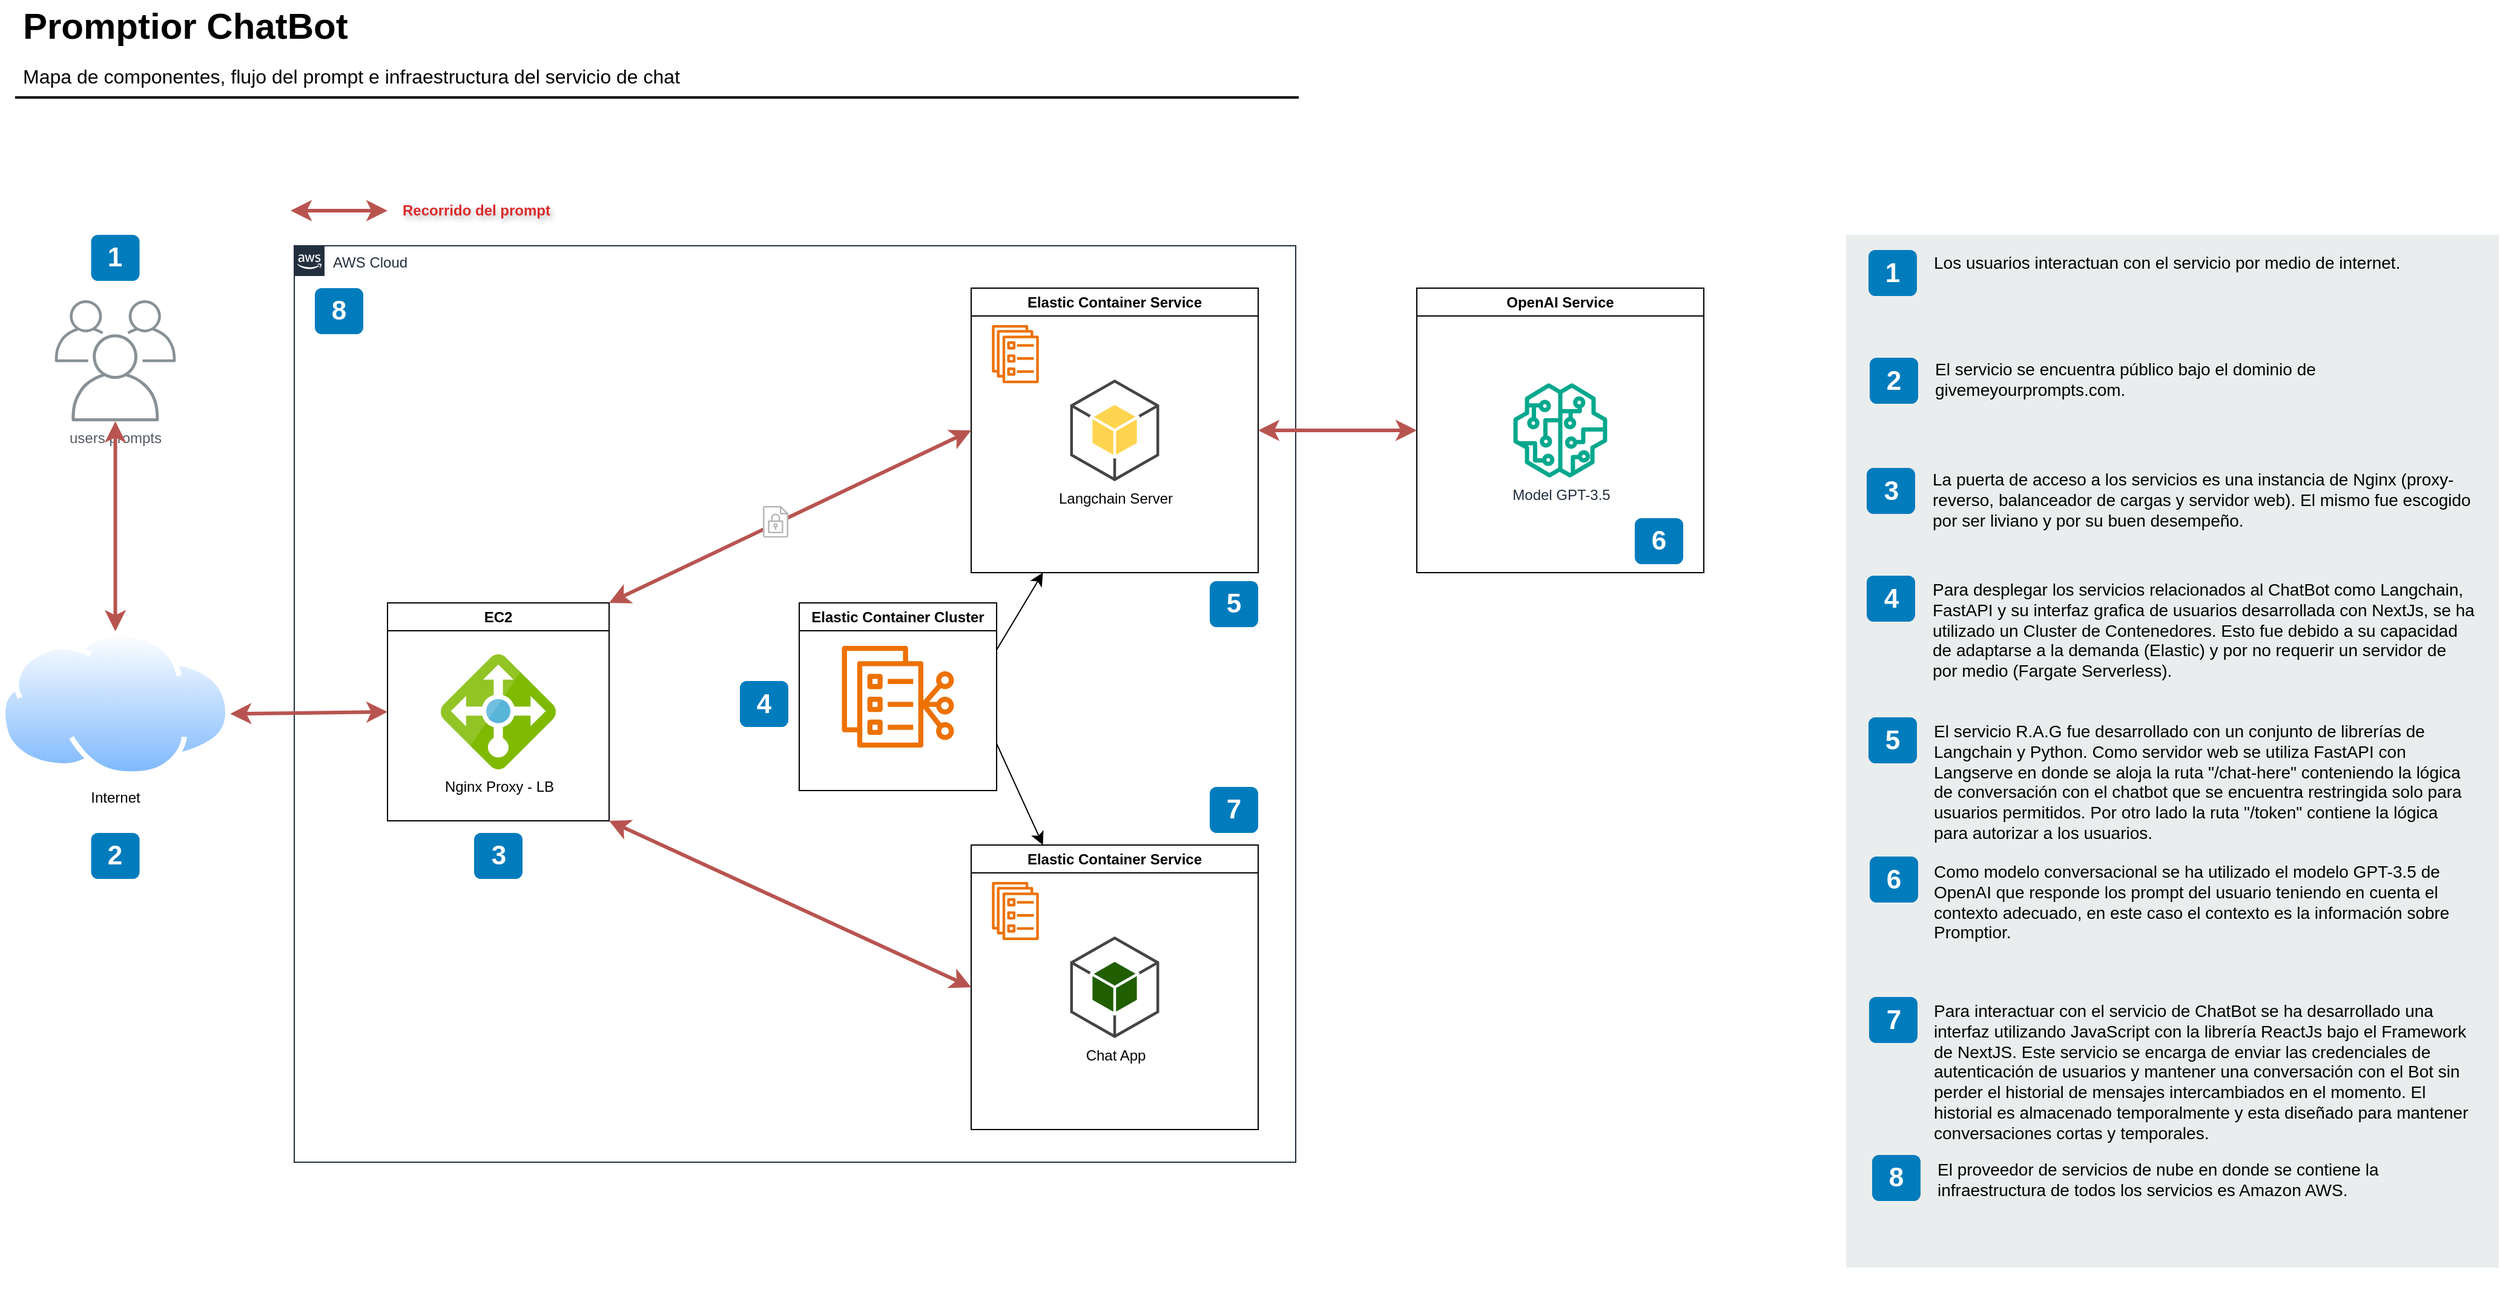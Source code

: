 <mxfile version="24.0.7" type="device">
  <diagram id="Ht1M8jgEwFfnCIfOTk4-" name="Page-1">
    <mxGraphModel dx="1364" dy="823" grid="1" gridSize="10" guides="1" tooltips="1" connect="1" arrows="1" fold="1" page="1" pageScale="1" pageWidth="827" pageHeight="1169" math="0" shadow="0">
      <root>
        <mxCell id="0" />
        <mxCell id="1" parent="0" />
        <mxCell id="jZVaUwOg5UY3L9NAnvdq-71" value="AWS Cloud" style="points=[[0,0],[0.25,0],[0.5,0],[0.75,0],[1,0],[1,0.25],[1,0.5],[1,0.75],[1,1],[0.75,1],[0.5,1],[0.25,1],[0,1],[0,0.75],[0,0.5],[0,0.25]];outlineConnect=0;gradientColor=none;html=1;whiteSpace=wrap;fontSize=12;fontStyle=0;shape=mxgraph.aws4.group;grIcon=mxgraph.aws4.group_aws_cloud_alt;strokeColor=#232F3E;fillColor=none;verticalAlign=top;align=left;spacingLeft=30;fontColor=#232F3E;dashed=0;labelBackgroundColor=none;container=1;pointerEvents=0;collapsible=0;recursiveResize=0;" parent="1" vertex="1">
          <mxGeometry x="263" y="229" width="827" height="757" as="geometry" />
        </mxCell>
        <mxCell id="gL8OUBxxMgEFJPBuRI0e-1" value="Elastic Container Service" style="swimlane;whiteSpace=wrap;html=1;startSize=23;" parent="jZVaUwOg5UY3L9NAnvdq-71" vertex="1">
          <mxGeometry x="559" y="35" width="237" height="235" as="geometry" />
        </mxCell>
        <mxCell id="gL8OUBxxMgEFJPBuRI0e-4" value="" style="sketch=0;outlineConnect=0;fontColor=#232F3E;gradientColor=none;fillColor=#ED7100;strokeColor=none;dashed=0;verticalLabelPosition=bottom;verticalAlign=top;align=center;html=1;fontSize=12;fontStyle=0;aspect=fixed;pointerEvents=1;shape=mxgraph.aws4.ecs_service;" parent="gL8OUBxxMgEFJPBuRI0e-1" vertex="1">
          <mxGeometry x="17" y="30.5" width="39" height="48" as="geometry" />
        </mxCell>
        <mxCell id="gL8OUBxxMgEFJPBuRI0e-17" value="Langchain Server" style="outlineConnect=0;dashed=0;verticalLabelPosition=bottom;verticalAlign=top;align=center;html=1;shape=mxgraph.aws3.android;fillColor=#FFD44F;gradientColor=none;" parent="gL8OUBxxMgEFJPBuRI0e-1" vertex="1">
          <mxGeometry x="81.75" y="75.5" width="73.5" height="84" as="geometry" />
        </mxCell>
        <mxCell id="gL8OUBxxMgEFJPBuRI0e-9" style="edgeStyle=none;curved=1;rounded=0;orthogonalLoop=1;jettySize=auto;html=1;exitX=1;exitY=0.25;exitDx=0;exitDy=0;entryX=0.25;entryY=1;entryDx=0;entryDy=0;fontSize=12;startSize=8;endSize=8;" parent="jZVaUwOg5UY3L9NAnvdq-71" source="gL8OUBxxMgEFJPBuRI0e-5" target="gL8OUBxxMgEFJPBuRI0e-1" edge="1">
          <mxGeometry relative="1" as="geometry" />
        </mxCell>
        <mxCell id="gL8OUBxxMgEFJPBuRI0e-13" style="edgeStyle=none;curved=1;rounded=0;orthogonalLoop=1;jettySize=auto;html=1;exitX=1;exitY=0.75;exitDx=0;exitDy=0;entryX=0.25;entryY=0;entryDx=0;entryDy=0;fontSize=12;startSize=8;endSize=8;" parent="jZVaUwOg5UY3L9NAnvdq-71" source="gL8OUBxxMgEFJPBuRI0e-5" target="gL8OUBxxMgEFJPBuRI0e-10" edge="1">
          <mxGeometry relative="1" as="geometry" />
        </mxCell>
        <mxCell id="gL8OUBxxMgEFJPBuRI0e-5" value="Elastic Container Cluster" style="swimlane;whiteSpace=wrap;html=1;startSize=23;" parent="jZVaUwOg5UY3L9NAnvdq-71" vertex="1">
          <mxGeometry x="417" y="295" width="163" height="155" as="geometry" />
        </mxCell>
        <mxCell id="gL8OUBxxMgEFJPBuRI0e-8" value="" style="sketch=0;outlineConnect=0;fontColor=#232F3E;gradientColor=none;fillColor=#ED7100;strokeColor=none;dashed=0;verticalLabelPosition=bottom;verticalAlign=top;align=center;html=1;fontSize=12;fontStyle=0;aspect=fixed;pointerEvents=1;shape=mxgraph.aws4.ecs_service_connect;" parent="gL8OUBxxMgEFJPBuRI0e-5" vertex="1">
          <mxGeometry x="35.25" y="35.1" width="92.5" height="84.79" as="geometry" />
        </mxCell>
        <mxCell id="gL8OUBxxMgEFJPBuRI0e-10" value="Elastic Container Service" style="swimlane;whiteSpace=wrap;html=1;startSize=23;" parent="jZVaUwOg5UY3L9NAnvdq-71" vertex="1">
          <mxGeometry x="559" y="495" width="237" height="235" as="geometry" />
        </mxCell>
        <mxCell id="gL8OUBxxMgEFJPBuRI0e-12" value="" style="sketch=0;outlineConnect=0;fontColor=#232F3E;gradientColor=none;fillColor=#ED7100;strokeColor=none;dashed=0;verticalLabelPosition=bottom;verticalAlign=top;align=center;html=1;fontSize=12;fontStyle=0;aspect=fixed;pointerEvents=1;shape=mxgraph.aws4.ecs_service;" parent="gL8OUBxxMgEFJPBuRI0e-10" vertex="1">
          <mxGeometry x="17" y="30.5" width="39" height="48" as="geometry" />
        </mxCell>
        <mxCell id="gL8OUBxxMgEFJPBuRI0e-16" value="Chat App" style="outlineConnect=0;dashed=0;verticalLabelPosition=bottom;verticalAlign=top;align=center;html=1;shape=mxgraph.aws3.android;fillColor=#205E00;gradientColor=none;" parent="gL8OUBxxMgEFJPBuRI0e-10" vertex="1">
          <mxGeometry x="81.75" y="75.5" width="73.5" height="84" as="geometry" />
        </mxCell>
        <mxCell id="jZVaUwOg5UY3L9NAnvdq-103" value="3" style="rounded=1;whiteSpace=wrap;html=1;fillColor=#007CBD;strokeColor=none;fontColor=#FFFFFF;fontStyle=1;fontSize=22;labelBackgroundColor=none;" parent="jZVaUwOg5UY3L9NAnvdq-71" vertex="1">
          <mxGeometry x="148.5" y="485" width="40" height="38" as="geometry" />
        </mxCell>
        <mxCell id="gL8OUBxxMgEFJPBuRI0e-25" value="EC2" style="swimlane;whiteSpace=wrap;html=1;startSize=23;" parent="jZVaUwOg5UY3L9NAnvdq-71" vertex="1">
          <mxGeometry x="77" y="295" width="183" height="180" as="geometry" />
        </mxCell>
        <mxCell id="gL8OUBxxMgEFJPBuRI0e-27" value="Nginx Proxy - LB" style="image;sketch=0;aspect=fixed;html=1;points=[];align=center;fontSize=12;image=img/lib/mscae/Load_Balancer_feature.svg;" parent="gL8OUBxxMgEFJPBuRI0e-25" vertex="1">
          <mxGeometry x="44" y="42.5" width="95" height="95" as="geometry" />
        </mxCell>
        <mxCell id="gL8OUBxxMgEFJPBuRI0e-36" value="4" style="rounded=1;whiteSpace=wrap;html=1;fillColor=#007CBD;strokeColor=none;fontColor=#FFFFFF;fontStyle=1;fontSize=22;labelBackgroundColor=none;" parent="jZVaUwOg5UY3L9NAnvdq-71" vertex="1">
          <mxGeometry x="368" y="359.5" width="40" height="38" as="geometry" />
        </mxCell>
        <mxCell id="gL8OUBxxMgEFJPBuRI0e-37" value="5" style="rounded=1;whiteSpace=wrap;html=1;fillColor=#007CBD;strokeColor=none;fontColor=#FFFFFF;fontStyle=1;fontSize=22;labelBackgroundColor=none;" parent="jZVaUwOg5UY3L9NAnvdq-71" vertex="1">
          <mxGeometry x="756" y="277" width="40" height="38" as="geometry" />
        </mxCell>
        <mxCell id="gL8OUBxxMgEFJPBuRI0e-38" value="7" style="rounded=1;whiteSpace=wrap;html=1;fillColor=#007CBD;strokeColor=none;fontColor=#FFFFFF;fontStyle=1;fontSize=22;labelBackgroundColor=none;" parent="jZVaUwOg5UY3L9NAnvdq-71" vertex="1">
          <mxGeometry x="756" y="447" width="40" height="38" as="geometry" />
        </mxCell>
        <mxCell id="gL8OUBxxMgEFJPBuRI0e-44" value="8" style="rounded=1;whiteSpace=wrap;html=1;fillColor=#007CBD;strokeColor=none;fontColor=#FFFFFF;fontStyle=1;fontSize=22;labelBackgroundColor=none;" parent="jZVaUwOg5UY3L9NAnvdq-71" vertex="1">
          <mxGeometry x="17" y="35" width="40" height="38" as="geometry" />
        </mxCell>
        <mxCell id="9o14Is1yNzallfZkhMVE-8" value="" style="endArrow=classic;startArrow=classic;html=1;rounded=0;fontSize=12;startSize=8;endSize=8;curved=1;exitX=1;exitY=0;exitDx=0;exitDy=0;entryX=0;entryY=0.5;entryDx=0;entryDy=0;fillColor=#f8cecc;strokeColor=#b85450;strokeWidth=3;" edge="1" parent="jZVaUwOg5UY3L9NAnvdq-71" source="gL8OUBxxMgEFJPBuRI0e-25" target="gL8OUBxxMgEFJPBuRI0e-1">
          <mxGeometry width="50" height="50" relative="1" as="geometry">
            <mxPoint x="667" y="241" as="sourcePoint" />
            <mxPoint x="717" y="191" as="targetPoint" />
          </mxGeometry>
        </mxCell>
        <mxCell id="9o14Is1yNzallfZkhMVE-12" value="" style="endArrow=classic;startArrow=classic;html=1;rounded=0;fontSize=12;startSize=8;endSize=8;curved=1;exitX=1;exitY=1;exitDx=0;exitDy=0;entryX=0;entryY=0.5;entryDx=0;entryDy=0;fillColor=#f8cecc;strokeColor=#b85450;strokeWidth=3;" edge="1" parent="jZVaUwOg5UY3L9NAnvdq-71" source="gL8OUBxxMgEFJPBuRI0e-25" target="gL8OUBxxMgEFJPBuRI0e-10">
          <mxGeometry width="50" height="50" relative="1" as="geometry">
            <mxPoint x="667" y="241" as="sourcePoint" />
            <mxPoint x="717" y="191" as="targetPoint" />
          </mxGeometry>
        </mxCell>
        <mxCell id="-QjtrjUzRDEMRZ5MF8oH-46" value="" style="rounded=0;whiteSpace=wrap;html=1;fillColor=#EAEDED;fontSize=22;fontColor=#FFFFFF;strokeColor=none;labelBackgroundColor=none;" parent="1" vertex="1">
          <mxGeometry x="1544.5" y="220" width="539" height="853" as="geometry" />
        </mxCell>
        <mxCell id="-QjtrjUzRDEMRZ5MF8oH-36" value="1" style="rounded=1;whiteSpace=wrap;html=1;fillColor=#007CBD;strokeColor=none;fontColor=#FFFFFF;fontStyle=1;fontSize=22;labelBackgroundColor=none;" parent="1" vertex="1">
          <mxGeometry x="1563" y="232.5" width="40" height="38" as="geometry" />
        </mxCell>
        <mxCell id="-QjtrjUzRDEMRZ5MF8oH-38" value="3" style="rounded=1;whiteSpace=wrap;html=1;fillColor=#007CBD;strokeColor=none;fontColor=#FFFFFF;fontStyle=1;fontSize=22;labelBackgroundColor=none;" parent="1" vertex="1">
          <mxGeometry x="1561.5" y="412.5" width="40" height="38" as="geometry" />
        </mxCell>
        <mxCell id="-QjtrjUzRDEMRZ5MF8oH-39" value="4" style="rounded=1;whiteSpace=wrap;html=1;fillColor=#007CBD;strokeColor=none;fontColor=#FFFFFF;fontStyle=1;fontSize=22;labelBackgroundColor=none;" parent="1" vertex="1">
          <mxGeometry x="1561.5" y="501.5" width="40" height="38" as="geometry" />
        </mxCell>
        <mxCell id="-QjtrjUzRDEMRZ5MF8oH-40" value="5" style="rounded=1;whiteSpace=wrap;html=1;fillColor=#007CBD;strokeColor=none;fontColor=#FFFFFF;fontStyle=1;fontSize=22;labelBackgroundColor=none;" parent="1" vertex="1">
          <mxGeometry x="1563" y="618.5" width="40" height="38" as="geometry" />
        </mxCell>
        <mxCell id="-QjtrjUzRDEMRZ5MF8oH-41" value="6" style="rounded=1;whiteSpace=wrap;html=1;fillColor=#007CBD;strokeColor=none;fontColor=#FFFFFF;fontStyle=1;fontSize=22;labelBackgroundColor=none;" parent="1" vertex="1">
          <mxGeometry x="1564" y="733.5" width="40" height="38" as="geometry" />
        </mxCell>
        <mxCell id="-QjtrjUzRDEMRZ5MF8oH-42" value="7" style="rounded=1;whiteSpace=wrap;html=1;fillColor=#007CBD;strokeColor=none;fontColor=#FFFFFF;fontStyle=1;fontSize=22;labelBackgroundColor=none;" parent="1" vertex="1">
          <mxGeometry x="1563.5" y="849.5" width="40" height="38" as="geometry" />
        </mxCell>
        <mxCell id="-QjtrjUzRDEMRZ5MF8oH-47" value="Promptior ChatBot" style="text;html=1;resizable=0;points=[];autosize=1;align=left;verticalAlign=top;spacingTop=-4;fontSize=30;fontStyle=1;labelBackgroundColor=none;" parent="1" vertex="1">
          <mxGeometry x="36.5" y="26.5" width="270" height="40" as="geometry" />
        </mxCell>
        <mxCell id="-QjtrjUzRDEMRZ5MF8oH-48" value="Mapa de componentes, flujo del prompt e infraestructura del servicio de chat" style="text;html=1;resizable=0;points=[];autosize=1;align=left;verticalAlign=top;spacingTop=-4;fontSize=16;labelBackgroundColor=none;" parent="1" vertex="1">
          <mxGeometry x="36.5" y="76.5" width="570" height="30" as="geometry" />
        </mxCell>
        <mxCell id="SCVMTBWpLvtzJIhz15lM-1" value="" style="line;strokeWidth=2;html=1;fontSize=14;labelBackgroundColor=none;" parent="1" vertex="1">
          <mxGeometry x="32.5" y="101.5" width="1060" height="10" as="geometry" />
        </mxCell>
        <mxCell id="SCVMTBWpLvtzJIhz15lM-6" value="&lt;span style=&quot;background-color: initial;&quot;&gt;Los usuarios interactuan con el servicio por medio de internet.&lt;/span&gt;" style="text;html=1;align=left;verticalAlign=top;spacingTop=-4;fontSize=14;labelBackgroundColor=none;whiteSpace=wrap;" parent="1" vertex="1">
          <mxGeometry x="1614.5" y="232" width="449" height="118" as="geometry" />
        </mxCell>
        <mxCell id="SCVMTBWpLvtzJIhz15lM-9" value="La puerta de acceso a los servicios es una instancia de Nginx (proxy-reverso, balanceador de cargas y servidor web). El mismo fue escogido por ser liviano y por su buen desempeño." style="text;html=1;align=left;verticalAlign=top;spacingTop=-4;fontSize=14;labelBackgroundColor=none;whiteSpace=wrap;" parent="1" vertex="1">
          <mxGeometry x="1613.5" y="411" width="450" height="66" as="geometry" />
        </mxCell>
        <mxCell id="SCVMTBWpLvtzJIhz15lM-10" value="&lt;span&gt;Para desplegar los servicios relacionados al ChatBot como Langchain, FastAPI y su interfaz grafica de usuarios desarrollada con NextJs, se ha utilizado un Cluster de Contenedores. Esto fue debido a su capacidad de adaptarse a la demanda (Elastic) y por no requerir un servidor de por medio (Fargate Serverless).&lt;/span&gt;" style="text;html=1;align=left;verticalAlign=top;spacingTop=-4;fontSize=14;labelBackgroundColor=none;whiteSpace=wrap;" parent="1" vertex="1">
          <mxGeometry x="1613.5" y="502" width="450" height="121" as="geometry" />
        </mxCell>
        <mxCell id="SCVMTBWpLvtzJIhz15lM-11" value="El servicio R.A.G fue desarrollado con un conjunto de librerías de Langchain y Python. Como servidor web se utiliza FastAPI con Langserve en donde se aloja la ruta &quot;/chat-here&quot;&lt;span style=&quot;background-color: initial;&quot;&gt;&amp;nbsp;conteniendo la lógica de conversación con el chatbot que se encuentra restringida solo para usuarios permitidos. Por otro lado la ruta &quot;/token&quot; contiene la lógica para autorizar a los usuarios.&lt;/span&gt;" style="text;html=1;align=left;verticalAlign=top;spacingTop=-4;fontSize=14;labelBackgroundColor=none;whiteSpace=wrap;" parent="1" vertex="1">
          <mxGeometry x="1614.5" y="619" width="449" height="114" as="geometry" />
        </mxCell>
        <mxCell id="SCVMTBWpLvtzJIhz15lM-12" value="&lt;span&gt;Como modelo conversacional se ha utilizado el modelo GPT-3.5 de OpenAI que responde los prompt del usuario teniendo en cuenta el contexto adecuado, en este caso el contexto es la información sobre Promptior.&lt;/span&gt;" style="text;html=1;align=left;verticalAlign=top;spacingTop=-4;fontSize=14;labelBackgroundColor=none;whiteSpace=wrap;" parent="1" vertex="1">
          <mxGeometry x="1614.5" y="735" width="450" height="118" as="geometry" />
        </mxCell>
        <mxCell id="SCVMTBWpLvtzJIhz15lM-13" value="&lt;span&gt;Para interactuar con el servicio de ChatBot se ha desarrollado una interfaz utilizando JavaScript con la librería ReactJs bajo el Framework de NextJS. Este servicio se encarga de enviar las credenciales de autenticaci&lt;/span&gt;ó&lt;span&gt;n de usuarios y mantener una conversación con el Bot sin perder el historial de mensajes intercambiados en el momento. El historial es almacenado temporalmente y esta diseñado para mantener conversaciones cortas y temporales.&lt;/span&gt;" style="text;html=1;align=left;verticalAlign=top;spacingTop=-4;fontSize=14;labelBackgroundColor=none;whiteSpace=wrap;" parent="1" vertex="1">
          <mxGeometry x="1614.5" y="850" width="449" height="113" as="geometry" />
        </mxCell>
        <mxCell id="gL8OUBxxMgEFJPBuRI0e-18" value="OpenAI Service" style="swimlane;whiteSpace=wrap;html=1;startSize=23;" parent="1" vertex="1">
          <mxGeometry x="1190" y="264" width="237" height="235" as="geometry" />
        </mxCell>
        <mxCell id="gL8OUBxxMgEFJPBuRI0e-21" value="Model GPT-3.5" style="sketch=0;outlineConnect=0;fontColor=#232F3E;gradientColor=none;fillColor=#01A88D;strokeColor=none;dashed=0;verticalLabelPosition=bottom;verticalAlign=top;align=center;html=1;fontSize=12;fontStyle=0;aspect=fixed;pointerEvents=1;shape=mxgraph.aws4.sagemaker_model;" parent="gL8OUBxxMgEFJPBuRI0e-18" vertex="1">
          <mxGeometry x="79.5" y="78.5" width="78" height="78" as="geometry" />
        </mxCell>
        <mxCell id="gL8OUBxxMgEFJPBuRI0e-39" value="6" style="rounded=1;whiteSpace=wrap;html=1;fillColor=#007CBD;strokeColor=none;fontColor=#FFFFFF;fontStyle=1;fontSize=22;labelBackgroundColor=none;" parent="gL8OUBxxMgEFJPBuRI0e-18" vertex="1">
          <mxGeometry x="180" y="190" width="40" height="38" as="geometry" />
        </mxCell>
        <mxCell id="gL8OUBxxMgEFJPBuRI0e-40" value="" style="endArrow=classic;startArrow=classic;html=1;rounded=0;fontSize=12;startSize=8;endSize=8;curved=1;entryX=1;entryY=0.5;entryDx=0;entryDy=0;exitX=0;exitY=0.5;exitDx=0;exitDy=0;fillColor=#f8cecc;strokeColor=#b85450;strokeWidth=3;" parent="1" source="gL8OUBxxMgEFJPBuRI0e-18" target="gL8OUBxxMgEFJPBuRI0e-1" edge="1">
          <mxGeometry width="50" height="50" relative="1" as="geometry">
            <mxPoint x="720" y="594" as="sourcePoint" />
            <mxPoint x="770" y="544" as="targetPoint" />
          </mxGeometry>
        </mxCell>
        <mxCell id="gL8OUBxxMgEFJPBuRI0e-41" value="" style="endArrow=classic;startArrow=classic;html=1;rounded=0;fontSize=12;startSize=8;endSize=8;curved=1;entryX=0;entryY=0.5;entryDx=0;entryDy=0;exitX=0.998;exitY=0.568;exitDx=0;exitDy=0;exitPerimeter=0;fillColor=#f8cecc;strokeColor=#b85450;strokeWidth=3;" parent="1" source="gL8OUBxxMgEFJPBuRI0e-42" target="gL8OUBxxMgEFJPBuRI0e-25" edge="1">
          <mxGeometry width="50" height="50" relative="1" as="geometry">
            <mxPoint x="210.48" y="614" as="sourcePoint" />
            <mxPoint x="320" y="582.5" as="targetPoint" />
          </mxGeometry>
        </mxCell>
        <mxCell id="gL8OUBxxMgEFJPBuRI0e-42" value="Internet" style="image;aspect=fixed;perimeter=ellipsePerimeter;html=1;align=center;shadow=0;dashed=0;spacingTop=3;image=img/lib/active_directory/internet_cloud.svg;" parent="1" vertex="1">
          <mxGeometry x="20" y="547.5" width="190.48" height="120" as="geometry" />
        </mxCell>
        <mxCell id="gL8OUBxxMgEFJPBuRI0e-43" value="2" style="rounded=1;whiteSpace=wrap;html=1;fillColor=#007CBD;strokeColor=none;fontColor=#FFFFFF;fontStyle=1;fontSize=22;labelBackgroundColor=none;" parent="1" vertex="1">
          <mxGeometry x="95.24" y="714" width="40" height="38" as="geometry" />
        </mxCell>
        <mxCell id="gL8OUBxxMgEFJPBuRI0e-45" value="users prompts" style="sketch=0;outlineConnect=0;gradientColor=none;fontColor=#545B64;strokeColor=none;fillColor=#879196;dashed=0;verticalLabelPosition=bottom;verticalAlign=top;align=center;html=1;fontSize=12;fontStyle=0;aspect=fixed;shape=mxgraph.aws4.illustration_users;pointerEvents=1" parent="1" vertex="1">
          <mxGeometry x="65.24" y="274" width="100" height="100" as="geometry" />
        </mxCell>
        <mxCell id="9o14Is1yNzallfZkhMVE-1" value="1" style="rounded=1;whiteSpace=wrap;html=1;fillColor=#007CBD;strokeColor=none;fontColor=#FFFFFF;fontStyle=1;fontSize=22;labelBackgroundColor=none;" vertex="1" parent="1">
          <mxGeometry x="95.24" y="220" width="40" height="38" as="geometry" />
        </mxCell>
        <mxCell id="9o14Is1yNzallfZkhMVE-3" value="" style="endArrow=classic;startArrow=classic;html=1;rounded=0;fontSize=12;startSize=8;endSize=8;curved=1;exitX=0.5;exitY=0;exitDx=0;exitDy=0;fillColor=#f8cecc;strokeColor=#b85450;strokeWidth=3;" edge="1" parent="1" source="gL8OUBxxMgEFJPBuRI0e-42" target="gL8OUBxxMgEFJPBuRI0e-45">
          <mxGeometry width="50" height="50" relative="1" as="geometry">
            <mxPoint x="100" y="470" as="sourcePoint" />
            <mxPoint x="150" y="420" as="targetPoint" />
          </mxGeometry>
        </mxCell>
        <mxCell id="9o14Is1yNzallfZkhMVE-9" value="" style="group" vertex="1" connectable="0" parent="1">
          <mxGeometry x="650" y="444" width="21" height="26" as="geometry" />
        </mxCell>
        <mxCell id="9o14Is1yNzallfZkhMVE-10" value="" style="rounded=0;whiteSpace=wrap;html=1;labelBackgroundColor=#ffffff;fontSize=14;align=center;strokeColor=none;" vertex="1" parent="9o14Is1yNzallfZkhMVE-9">
          <mxGeometry width="21" height="26" as="geometry" />
        </mxCell>
        <mxCell id="9o14Is1yNzallfZkhMVE-11" value="" style="outlineConnect=0;fontColor=#232F3E;gradientColor=none;fillColor=#B3B3B3;strokeColor=none;dashed=0;verticalLabelPosition=bottom;verticalAlign=top;align=center;html=1;fontSize=12;fontStyle=0;aspect=fixed;pointerEvents=1;shape=mxgraph.aws4.encrypted_data;labelBackgroundColor=#ffffff;" vertex="1" parent="9o14Is1yNzallfZkhMVE-9">
          <mxGeometry width="21" height="26" as="geometry" />
        </mxCell>
        <mxCell id="9o14Is1yNzallfZkhMVE-14" value="" style="edgeStyle=none;orthogonalLoop=1;jettySize=auto;html=1;endArrow=classic;startArrow=classic;endSize=8;startSize=8;rounded=0;fontSize=12;curved=1;fillColor=#f8cecc;strokeColor=#b85450;strokeWidth=3;" edge="1" parent="1">
          <mxGeometry width="140" relative="1" as="geometry">
            <mxPoint x="260" y="200" as="sourcePoint" />
            <mxPoint x="340" y="200" as="targetPoint" />
            <Array as="points" />
          </mxGeometry>
        </mxCell>
        <mxCell id="9o14Is1yNzallfZkhMVE-15" value="Recorrido del prompt" style="edgeLabel;html=1;align=center;verticalAlign=middle;resizable=0;points=[];fontSize=12;fontColor=#db2929;textShadow=1;labelBackgroundColor=none;fontStyle=1" vertex="1" connectable="0" parent="9o14Is1yNzallfZkhMVE-14">
          <mxGeometry x="0.314" y="-4" relative="1" as="geometry">
            <mxPoint x="100" y="-4" as="offset" />
          </mxGeometry>
        </mxCell>
        <mxCell id="9o14Is1yNzallfZkhMVE-16" value="8" style="rounded=1;whiteSpace=wrap;html=1;fillColor=#007CBD;strokeColor=none;fontColor=#FFFFFF;fontStyle=1;fontSize=22;labelBackgroundColor=none;" vertex="1" parent="1">
          <mxGeometry x="1566" y="980" width="40" height="38" as="geometry" />
        </mxCell>
        <mxCell id="9o14Is1yNzallfZkhMVE-17" value="El proveedor de servicios de nube en donde se contiene la infraestructura de todos los servicios es Amazon AWS." style="text;html=1;align=left;verticalAlign=top;spacingTop=-4;fontSize=14;labelBackgroundColor=none;whiteSpace=wrap;" vertex="1" parent="1">
          <mxGeometry x="1618" y="980.5" width="450" height="115" as="geometry" />
        </mxCell>
        <mxCell id="9o14Is1yNzallfZkhMVE-18" value="2" style="rounded=1;whiteSpace=wrap;html=1;fillColor=#007CBD;strokeColor=none;fontColor=#FFFFFF;fontStyle=1;fontSize=22;labelBackgroundColor=none;" vertex="1" parent="1">
          <mxGeometry x="1564" y="321.5" width="40" height="38" as="geometry" />
        </mxCell>
        <mxCell id="9o14Is1yNzallfZkhMVE-19" value="El servicio se encuentra público bajo el dominio de givemeyourprompts.com." style="text;html=1;align=left;verticalAlign=top;spacingTop=-4;fontSize=14;labelBackgroundColor=none;whiteSpace=wrap;" vertex="1" parent="1">
          <mxGeometry x="1616" y="320" width="450" height="117" as="geometry" />
        </mxCell>
      </root>
    </mxGraphModel>
  </diagram>
</mxfile>
